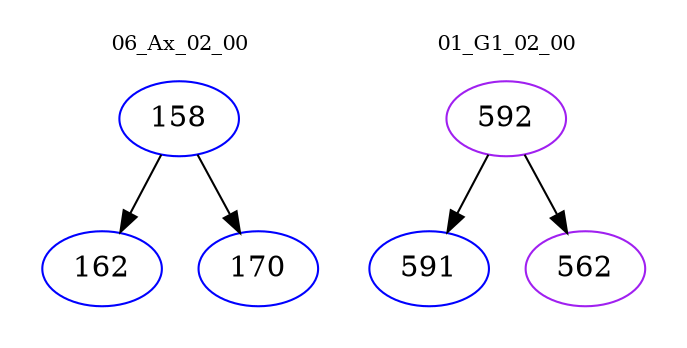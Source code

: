 digraph{
subgraph cluster_0 {
color = white
label = "06_Ax_02_00";
fontsize=10;
T0_158 [label="158", color="blue"]
T0_158 -> T0_162 [color="black"]
T0_162 [label="162", color="blue"]
T0_158 -> T0_170 [color="black"]
T0_170 [label="170", color="blue"]
}
subgraph cluster_1 {
color = white
label = "01_G1_02_00";
fontsize=10;
T1_592 [label="592", color="purple"]
T1_592 -> T1_591 [color="black"]
T1_591 [label="591", color="blue"]
T1_592 -> T1_562 [color="black"]
T1_562 [label="562", color="purple"]
}
}
